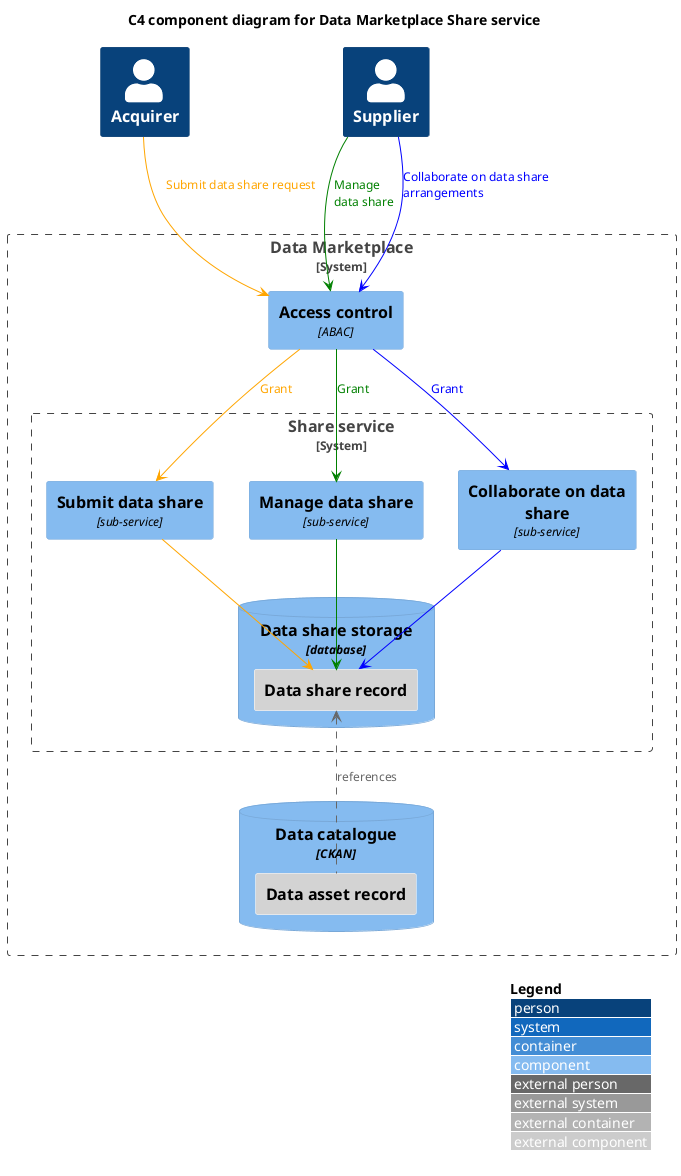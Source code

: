 @startuml dm-c4-component-share
!include <C4/C4_Component>

LAYOUT_TOP_DOWN()
LAYOUT_WITH_LEGEND()

title C4 component diagram for Data Marketplace Share service

AddElementTag("record", $bgColor="LightGrey", $borderColor="White")

Person(acquirer, "Acquirer", "")
Person(supplier, "Supplier", "")

System_Boundary(dm, "Data Marketplace") {
  Component(access, "Access control", "ABAC")
  System_Boundary(share, "Share service") {
    Component(submit, "Submit data share", "sub-service")
    Component(manage, "Manage data share", "sub-service")
    Component(collab, "Collaborate on data share", "sub-service")
    ComponentDb(dsdb, "Data share storage", "database") {
      Component(datashare,"Data share record", $tags="record")      
    }  
  }
  ComponentDb(CKAN,"Data catalogue","CKAN") {
    Component(asset,"Data asset record", $tags="record") 
  }
}

supplier --> access #green : <color:green>Manage\l<color:green>data share
access --> manage #green : <color:green>Grant
manage --> datashare #green

supplier --> access #blue : <color:blue>Collaborate on data share arrangements\l
access --> collab #blue : <color:blue>Grant
collab --> datashare #blue


acquirer --> access #orange : <color:orange>Submit data share request\l
access --> submit #orange : <color:orange>Grant
submit --> datashare #orange

'layout
'supplier -[#hidden] acquirer

datashare <.. asset : references

@enduml